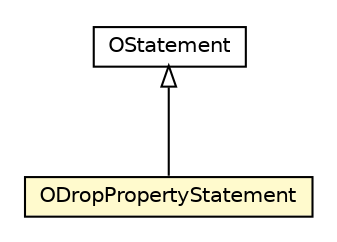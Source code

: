 #!/usr/local/bin/dot
#
# Class diagram 
# Generated by UMLGraph version R5_6-24-gf6e263 (http://www.umlgraph.org/)
#

digraph G {
	edge [fontname="Helvetica",fontsize=10,labelfontname="Helvetica",labelfontsize=10];
	node [fontname="Helvetica",fontsize=10,shape=plaintext];
	nodesep=0.25;
	ranksep=0.5;
	// com.orientechnologies.orient.core.sql.parser.OStatement
	c1634576 [label=<<table title="com.orientechnologies.orient.core.sql.parser.OStatement" border="0" cellborder="1" cellspacing="0" cellpadding="2" port="p" href="./OStatement.html">
		<tr><td><table border="0" cellspacing="0" cellpadding="1">
<tr><td align="center" balign="center"> OStatement </td></tr>
		</table></td></tr>
		</table>>, URL="./OStatement.html", fontname="Helvetica", fontcolor="black", fontsize=10.0];
	// com.orientechnologies.orient.core.sql.parser.ODropPropertyStatement
	c1634660 [label=<<table title="com.orientechnologies.orient.core.sql.parser.ODropPropertyStatement" border="0" cellborder="1" cellspacing="0" cellpadding="2" port="p" bgcolor="lemonChiffon" href="./ODropPropertyStatement.html">
		<tr><td><table border="0" cellspacing="0" cellpadding="1">
<tr><td align="center" balign="center"> ODropPropertyStatement </td></tr>
		</table></td></tr>
		</table>>, URL="./ODropPropertyStatement.html", fontname="Helvetica", fontcolor="black", fontsize=10.0];
	//com.orientechnologies.orient.core.sql.parser.ODropPropertyStatement extends com.orientechnologies.orient.core.sql.parser.OStatement
	c1634576:p -> c1634660:p [dir=back,arrowtail=empty];
}

